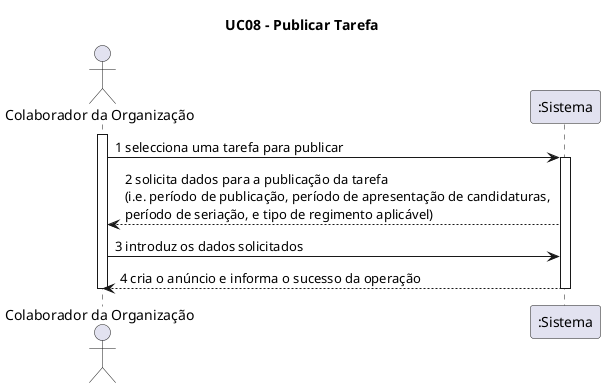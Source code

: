 @startuml

title UC08 - Publicar Tarefa

actor "Colaborador da Organização" as Colaborador
participant ":Sistema" as Sistema

activate Colaborador
Colaborador -> Sistema : 1 selecciona uma tarefa para publicar
activate Sistema
Sistema --> Colaborador: 2 solicita dados para a publicação da tarefa \n(i.e. período de publicação, período de apresentação de candidaturas, \nperíodo de seriação, e tipo de regimento aplicável)
Colaborador -> Sistema: 3 introduz os dados solicitados
Sistema --> Colaborador: 4 cria o anúncio e informa o sucesso da operação
deactivate Colaborador
deactivate Sistema

@enduml
